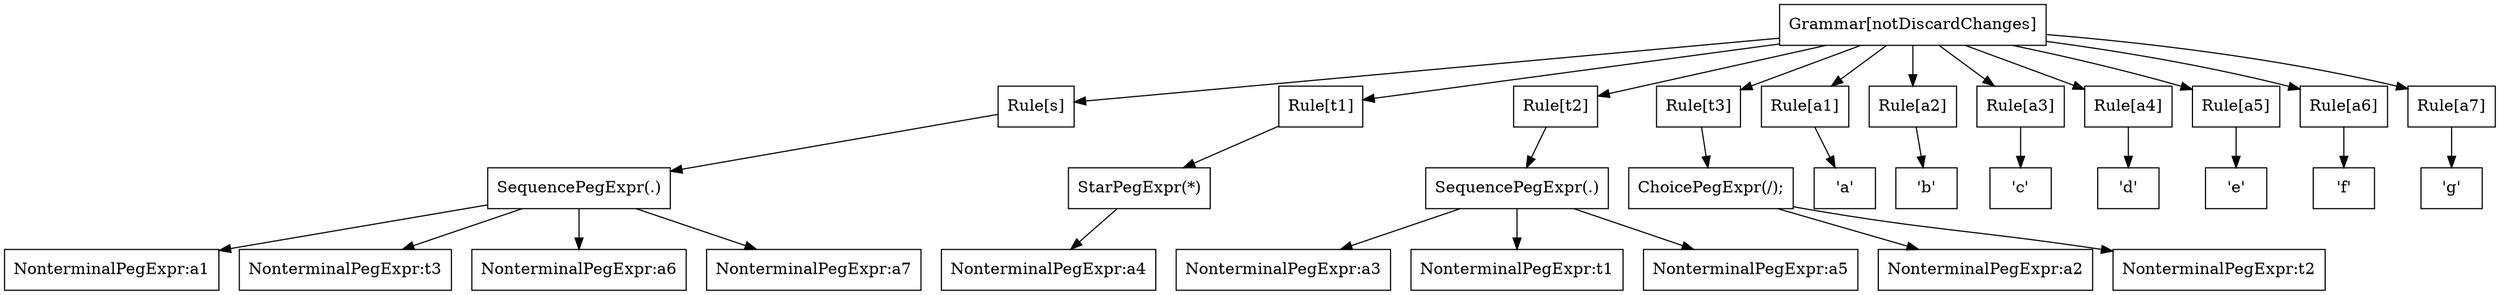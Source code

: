 Digraph notDiscardChanges {
  node [shape="box"];
  grammar [label = "Grammar[notDiscardChanges]"];

  sRule [label = "Rule[s]"];
  grammar -> sRule;
  SequencePeg0 [label = "SequencePegExpr(.)"];
  sRule -> SequencePeg0;
  NonterminalPeg1 [label = "NonterminalPegExpr:a1"];
  SequencePeg0 -> NonterminalPeg1;
  NonterminalPeg2 [label = "NonterminalPegExpr:t3"];
  SequencePeg0 -> NonterminalPeg2;
  NonterminalPeg3 [label = "NonterminalPegExpr:a6"];
  SequencePeg0 -> NonterminalPeg3;
  NonterminalPeg4 [label = "NonterminalPegExpr:a7"];
  SequencePeg0 -> NonterminalPeg4;
  t1Rule [label = "Rule[t1]"];
  grammar -> t1Rule;
  KleenePeg5 [label = "StarPegExpr(*)"];
  t1Rule -> KleenePeg5;
  NonterminalPeg6 [label = "NonterminalPegExpr:a4"];
  KleenePeg5 -> NonterminalPeg6;
  t2Rule [label = "Rule[t2]"];
  grammar -> t2Rule;
  SequencePeg7 [label = "SequencePegExpr(.)"];
  t2Rule -> SequencePeg7;
  NonterminalPeg8 [label = "NonterminalPegExpr:a3"];
  SequencePeg7 -> NonterminalPeg8;
  NonterminalPeg9 [label = "NonterminalPegExpr:t1"];
  SequencePeg7 -> NonterminalPeg9;
  NonterminalPeg10 [label = "NonterminalPegExpr:a5"];
  SequencePeg7 -> NonterminalPeg10;
  t3Rule [label = "Rule[t3]"];
  grammar -> t3Rule;
  choicePeg11 [label = "ChoicePegExpr(/);"];
  t3Rule -> choicePeg11;
  NonterminalPeg12 [label = "NonterminalPegExpr:a2"];
  choicePeg11 -> NonterminalPeg12;
  NonterminalPeg13 [label = "NonterminalPegExpr:t2"];
  choicePeg11 -> NonterminalPeg13;
  a1Rule [label = "Rule[a1]"];
  grammar -> a1Rule;
  LiteralPeg14 [label = "'a'"];
  a1Rule -> LiteralPeg14;
  a2Rule [label = "Rule[a2]"];
  grammar -> a2Rule;
  LiteralPeg15 [label = "'b'"];
  a2Rule -> LiteralPeg15;
  a3Rule [label = "Rule[a3]"];
  grammar -> a3Rule;
  LiteralPeg16 [label = "'c'"];
  a3Rule -> LiteralPeg16;
  a4Rule [label = "Rule[a4]"];
  grammar -> a4Rule;
  LiteralPeg17 [label = "'d'"];
  a4Rule -> LiteralPeg17;
  a5Rule [label = "Rule[a5]"];
  grammar -> a5Rule;
  LiteralPeg18 [label = "'e'"];
  a5Rule -> LiteralPeg18;
  a6Rule [label = "Rule[a6]"];
  grammar -> a6Rule;
  LiteralPeg19 [label = "'f'"];
  a6Rule -> LiteralPeg19;
  a7Rule [label = "Rule[a7]"];
  grammar -> a7Rule;
  LiteralPeg20 [label = "'g'"];
  a7Rule -> LiteralPeg20;
}